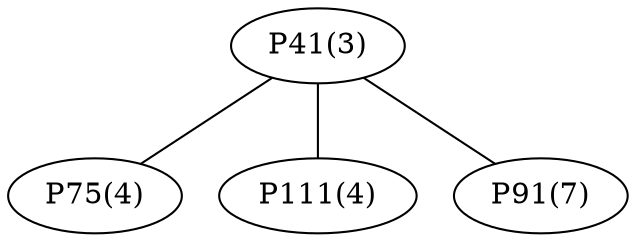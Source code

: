 graph network {
	"P41(3)";
	"P75(4)";
	"P111(4)";
	"P91(7)";
	"P41(3)" -- "P75(4)";
	"P41(3)" -- "P111(4)";
	"P41(3)" -- "P91(7)";
}